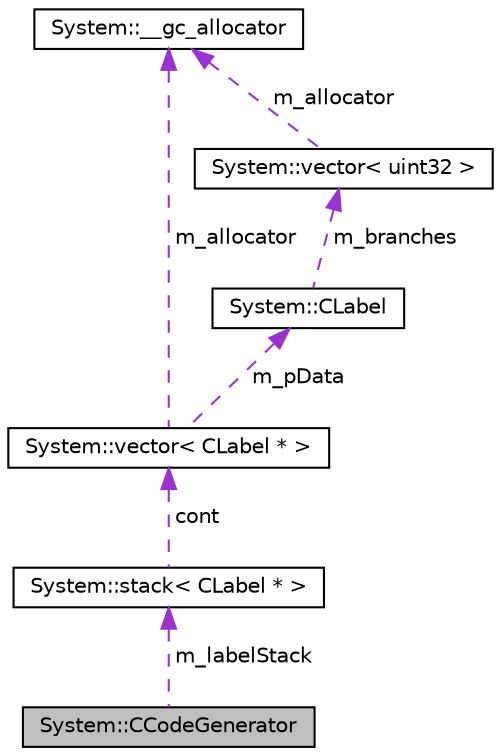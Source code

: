 digraph G
{
  edge [fontname="Helvetica",fontsize="10",labelfontname="Helvetica",labelfontsize="10"];
  node [fontname="Helvetica",fontsize="10",shape=record];
  Node1 [label="System::CCodeGenerator",height=0.2,width=0.4,color="black", fillcolor="grey75", style="filled" fontcolor="black"];
  Node2 -> Node1 [dir="back",color="darkorchid3",fontsize="10",style="dashed",label=" m_labelStack" ,fontname="Helvetica"];
  Node2 [label="System::stack\< CLabel * \>",height=0.2,width=0.4,color="black", fillcolor="white", style="filled",URL="$class_system_1_1stack.html"];
  Node3 -> Node2 [dir="back",color="darkorchid3",fontsize="10",style="dashed",label=" cont" ,fontname="Helvetica"];
  Node3 [label="System::vector\< CLabel * \>",height=0.2,width=0.4,color="black", fillcolor="white", style="filled",URL="$class_system_1_1vector.html"];
  Node4 -> Node3 [dir="back",color="darkorchid3",fontsize="10",style="dashed",label=" m_allocator" ,fontname="Helvetica"];
  Node4 [label="System::__gc_allocator",height=0.2,width=0.4,color="black", fillcolor="white", style="filled",URL="$class_system_1_1____gc__allocator.html"];
  Node5 -> Node3 [dir="back",color="darkorchid3",fontsize="10",style="dashed",label=" m_pData" ,fontname="Helvetica"];
  Node5 [label="System::CLabel",height=0.2,width=0.4,color="black", fillcolor="white", style="filled",URL="$class_system_1_1_c_label.html"];
  Node6 -> Node5 [dir="back",color="darkorchid3",fontsize="10",style="dashed",label=" m_branches" ,fontname="Helvetica"];
  Node6 [label="System::vector\< uint32 \>",height=0.2,width=0.4,color="black", fillcolor="white", style="filled",URL="$class_system_1_1vector.html"];
  Node4 -> Node6 [dir="back",color="darkorchid3",fontsize="10",style="dashed",label=" m_allocator" ,fontname="Helvetica"];
}
